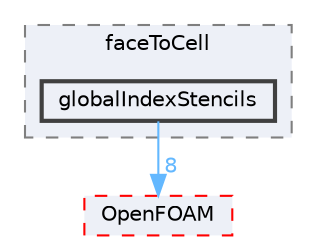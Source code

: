 digraph "src/finiteVolume/fvMesh/extendedStencil/faceToCell/globalIndexStencils"
{
 // LATEX_PDF_SIZE
  bgcolor="transparent";
  edge [fontname=Helvetica,fontsize=10,labelfontname=Helvetica,labelfontsize=10];
  node [fontname=Helvetica,fontsize=10,shape=box,height=0.2,width=0.4];
  compound=true
  subgraph clusterdir_7c12a81ee82d3aaa033ce73b51dae3b7 {
    graph [ bgcolor="#edf0f7", pencolor="grey50", label="faceToCell", fontname=Helvetica,fontsize=10 style="filled,dashed", URL="dir_7c12a81ee82d3aaa033ce73b51dae3b7.html",tooltip=""]
  dir_8739625bdb04fa932f57789a1cab8d00 [label="globalIndexStencils", fillcolor="#edf0f7", color="grey25", style="filled,bold", URL="dir_8739625bdb04fa932f57789a1cab8d00.html",tooltip=""];
  }
  dir_c5473ff19b20e6ec4dfe5c310b3778a8 [label="OpenFOAM", fillcolor="#edf0f7", color="red", style="filled,dashed", URL="dir_c5473ff19b20e6ec4dfe5c310b3778a8.html",tooltip=""];
  dir_8739625bdb04fa932f57789a1cab8d00->dir_c5473ff19b20e6ec4dfe5c310b3778a8 [headlabel="8", labeldistance=1.5 headhref="dir_001652_002695.html" href="dir_001652_002695.html" color="steelblue1" fontcolor="steelblue1"];
}
